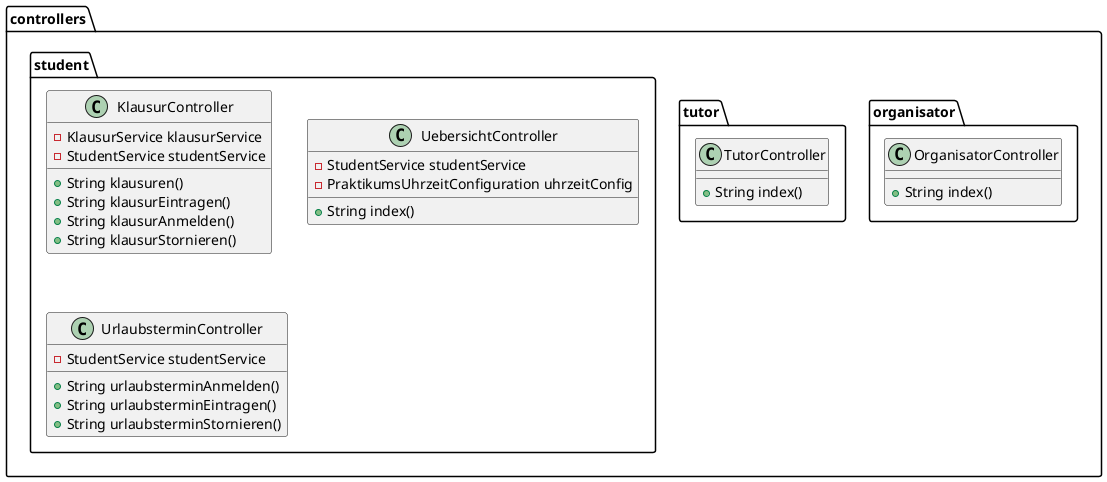 @startuml

package controllers {
  package organisator {
    class OrganisatorController {
      + String index()
    }
  }

  package tutor {
    class TutorController {
      + String index()
    }
  }

  package student {
    class KlausurController {
      - KlausurService klausurService
      - StudentService studentService
      + String klausuren()
      + String klausurEintragen()
      + String klausurAnmelden()
      + String klausurStornieren()
    }

    class UebersichtController {
      - StudentService studentService
      - PraktikumsUhrzeitConfiguration uhrzeitConfig
      + String index()
    }

    class UrlaubsterminController {
      - StudentService studentService
      + String urlaubsterminAnmelden()
      + String urlaubsterminEintragen()
      + String urlaubsterminStornieren()
    }
  }
}

@enduml